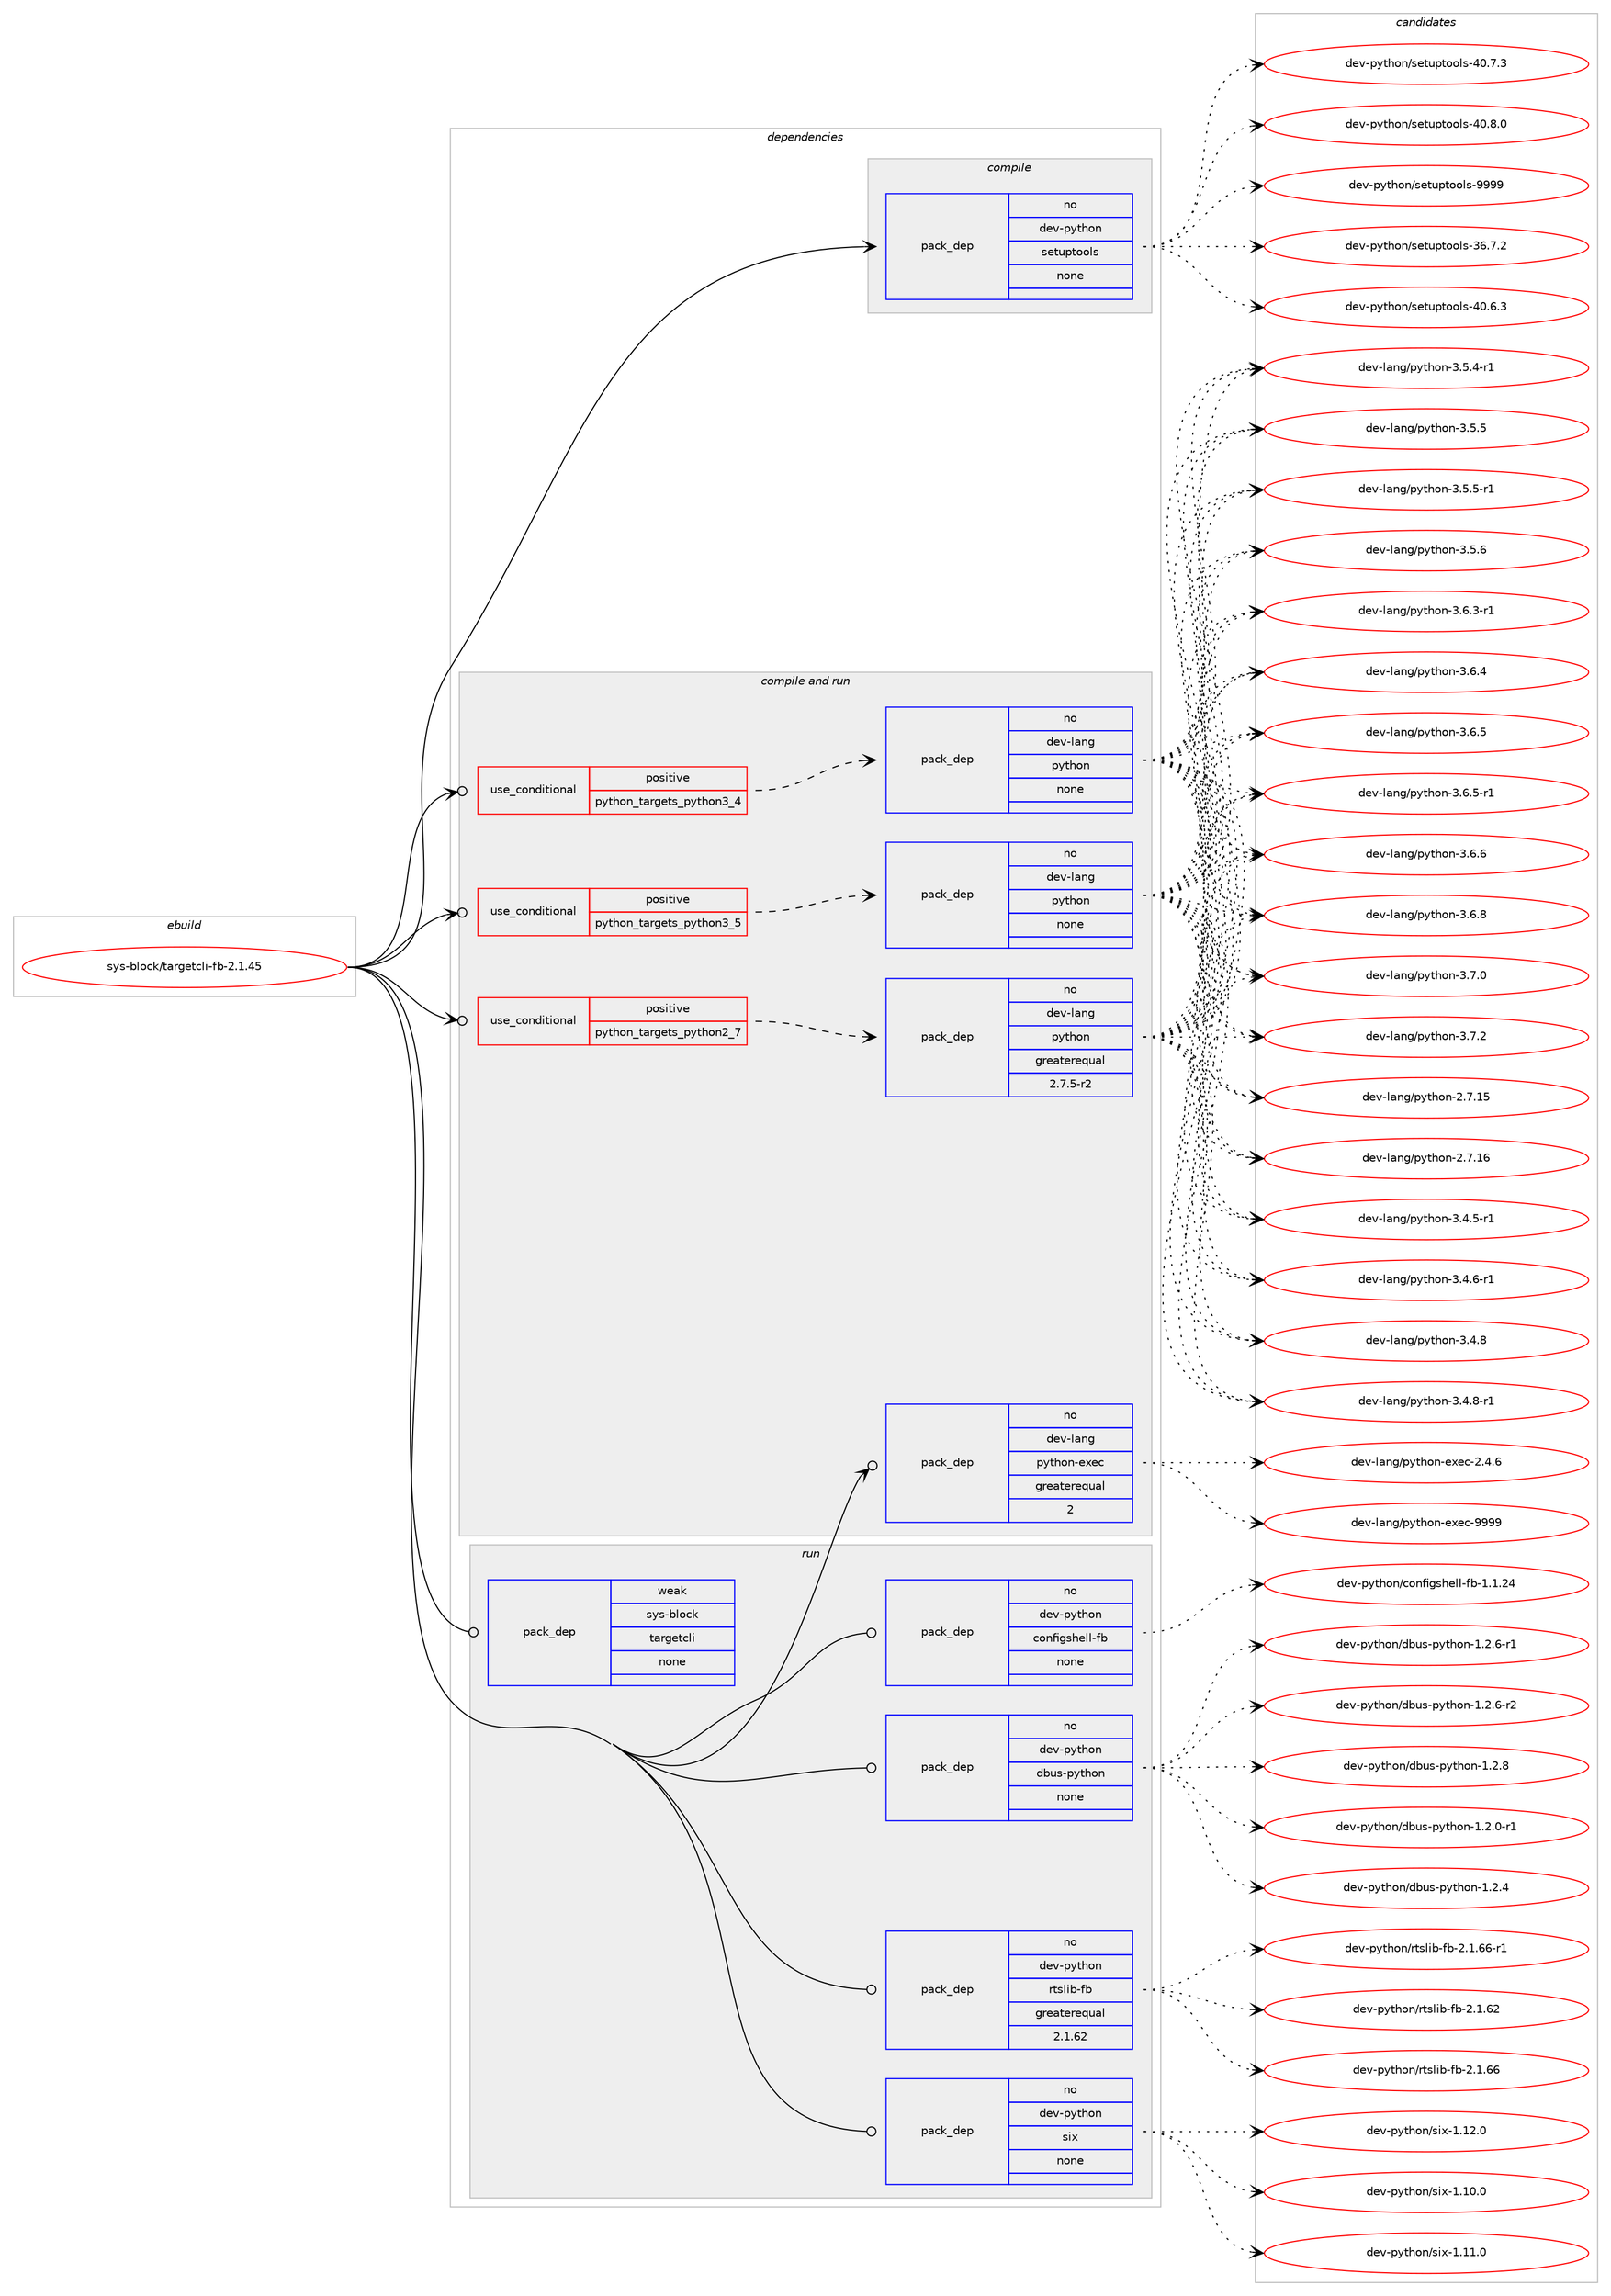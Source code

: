 digraph prolog {

# *************
# Graph options
# *************

newrank=true;
concentrate=true;
compound=true;
graph [rankdir=LR,fontname=Helvetica,fontsize=10,ranksep=1.5];#, ranksep=2.5, nodesep=0.2];
edge  [arrowhead=vee];
node  [fontname=Helvetica,fontsize=10];

# **********
# The ebuild
# **********

subgraph cluster_leftcol {
color=gray;
rank=same;
label=<<i>ebuild</i>>;
id [label="sys-block/targetcli-fb-2.1.45", color=red, width=4, href="../sys-block/targetcli-fb-2.1.45.svg"];
}

# ****************
# The dependencies
# ****************

subgraph cluster_midcol {
color=gray;
label=<<i>dependencies</i>>;
subgraph cluster_compile {
fillcolor="#eeeeee";
style=filled;
label=<<i>compile</i>>;
subgraph pack1232652 {
dependency1718902 [label=<<TABLE BORDER="0" CELLBORDER="1" CELLSPACING="0" CELLPADDING="4" WIDTH="220"><TR><TD ROWSPAN="6" CELLPADDING="30">pack_dep</TD></TR><TR><TD WIDTH="110">no</TD></TR><TR><TD>dev-python</TD></TR><TR><TD>setuptools</TD></TR><TR><TD>none</TD></TR><TR><TD></TD></TR></TABLE>>, shape=none, color=blue];
}
id:e -> dependency1718902:w [weight=20,style="solid",arrowhead="vee"];
}
subgraph cluster_compileandrun {
fillcolor="#eeeeee";
style=filled;
label=<<i>compile and run</i>>;
subgraph cond458092 {
dependency1718903 [label=<<TABLE BORDER="0" CELLBORDER="1" CELLSPACING="0" CELLPADDING="4"><TR><TD ROWSPAN="3" CELLPADDING="10">use_conditional</TD></TR><TR><TD>positive</TD></TR><TR><TD>python_targets_python2_7</TD></TR></TABLE>>, shape=none, color=red];
subgraph pack1232653 {
dependency1718904 [label=<<TABLE BORDER="0" CELLBORDER="1" CELLSPACING="0" CELLPADDING="4" WIDTH="220"><TR><TD ROWSPAN="6" CELLPADDING="30">pack_dep</TD></TR><TR><TD WIDTH="110">no</TD></TR><TR><TD>dev-lang</TD></TR><TR><TD>python</TD></TR><TR><TD>greaterequal</TD></TR><TR><TD>2.7.5-r2</TD></TR></TABLE>>, shape=none, color=blue];
}
dependency1718903:e -> dependency1718904:w [weight=20,style="dashed",arrowhead="vee"];
}
id:e -> dependency1718903:w [weight=20,style="solid",arrowhead="odotvee"];
subgraph cond458093 {
dependency1718905 [label=<<TABLE BORDER="0" CELLBORDER="1" CELLSPACING="0" CELLPADDING="4"><TR><TD ROWSPAN="3" CELLPADDING="10">use_conditional</TD></TR><TR><TD>positive</TD></TR><TR><TD>python_targets_python3_4</TD></TR></TABLE>>, shape=none, color=red];
subgraph pack1232654 {
dependency1718906 [label=<<TABLE BORDER="0" CELLBORDER="1" CELLSPACING="0" CELLPADDING="4" WIDTH="220"><TR><TD ROWSPAN="6" CELLPADDING="30">pack_dep</TD></TR><TR><TD WIDTH="110">no</TD></TR><TR><TD>dev-lang</TD></TR><TR><TD>python</TD></TR><TR><TD>none</TD></TR><TR><TD></TD></TR></TABLE>>, shape=none, color=blue];
}
dependency1718905:e -> dependency1718906:w [weight=20,style="dashed",arrowhead="vee"];
}
id:e -> dependency1718905:w [weight=20,style="solid",arrowhead="odotvee"];
subgraph cond458094 {
dependency1718907 [label=<<TABLE BORDER="0" CELLBORDER="1" CELLSPACING="0" CELLPADDING="4"><TR><TD ROWSPAN="3" CELLPADDING="10">use_conditional</TD></TR><TR><TD>positive</TD></TR><TR><TD>python_targets_python3_5</TD></TR></TABLE>>, shape=none, color=red];
subgraph pack1232655 {
dependency1718908 [label=<<TABLE BORDER="0" CELLBORDER="1" CELLSPACING="0" CELLPADDING="4" WIDTH="220"><TR><TD ROWSPAN="6" CELLPADDING="30">pack_dep</TD></TR><TR><TD WIDTH="110">no</TD></TR><TR><TD>dev-lang</TD></TR><TR><TD>python</TD></TR><TR><TD>none</TD></TR><TR><TD></TD></TR></TABLE>>, shape=none, color=blue];
}
dependency1718907:e -> dependency1718908:w [weight=20,style="dashed",arrowhead="vee"];
}
id:e -> dependency1718907:w [weight=20,style="solid",arrowhead="odotvee"];
subgraph pack1232656 {
dependency1718909 [label=<<TABLE BORDER="0" CELLBORDER="1" CELLSPACING="0" CELLPADDING="4" WIDTH="220"><TR><TD ROWSPAN="6" CELLPADDING="30">pack_dep</TD></TR><TR><TD WIDTH="110">no</TD></TR><TR><TD>dev-lang</TD></TR><TR><TD>python-exec</TD></TR><TR><TD>greaterequal</TD></TR><TR><TD>2</TD></TR></TABLE>>, shape=none, color=blue];
}
id:e -> dependency1718909:w [weight=20,style="solid",arrowhead="odotvee"];
}
subgraph cluster_run {
fillcolor="#eeeeee";
style=filled;
label=<<i>run</i>>;
subgraph pack1232657 {
dependency1718910 [label=<<TABLE BORDER="0" CELLBORDER="1" CELLSPACING="0" CELLPADDING="4" WIDTH="220"><TR><TD ROWSPAN="6" CELLPADDING="30">pack_dep</TD></TR><TR><TD WIDTH="110">no</TD></TR><TR><TD>dev-python</TD></TR><TR><TD>configshell-fb</TD></TR><TR><TD>none</TD></TR><TR><TD></TD></TR></TABLE>>, shape=none, color=blue];
}
id:e -> dependency1718910:w [weight=20,style="solid",arrowhead="odot"];
subgraph pack1232658 {
dependency1718911 [label=<<TABLE BORDER="0" CELLBORDER="1" CELLSPACING="0" CELLPADDING="4" WIDTH="220"><TR><TD ROWSPAN="6" CELLPADDING="30">pack_dep</TD></TR><TR><TD WIDTH="110">no</TD></TR><TR><TD>dev-python</TD></TR><TR><TD>dbus-python</TD></TR><TR><TD>none</TD></TR><TR><TD></TD></TR></TABLE>>, shape=none, color=blue];
}
id:e -> dependency1718911:w [weight=20,style="solid",arrowhead="odot"];
subgraph pack1232659 {
dependency1718912 [label=<<TABLE BORDER="0" CELLBORDER="1" CELLSPACING="0" CELLPADDING="4" WIDTH="220"><TR><TD ROWSPAN="6" CELLPADDING="30">pack_dep</TD></TR><TR><TD WIDTH="110">no</TD></TR><TR><TD>dev-python</TD></TR><TR><TD>rtslib-fb</TD></TR><TR><TD>greaterequal</TD></TR><TR><TD>2.1.62</TD></TR></TABLE>>, shape=none, color=blue];
}
id:e -> dependency1718912:w [weight=20,style="solid",arrowhead="odot"];
subgraph pack1232660 {
dependency1718913 [label=<<TABLE BORDER="0" CELLBORDER="1" CELLSPACING="0" CELLPADDING="4" WIDTH="220"><TR><TD ROWSPAN="6" CELLPADDING="30">pack_dep</TD></TR><TR><TD WIDTH="110">no</TD></TR><TR><TD>dev-python</TD></TR><TR><TD>six</TD></TR><TR><TD>none</TD></TR><TR><TD></TD></TR></TABLE>>, shape=none, color=blue];
}
id:e -> dependency1718913:w [weight=20,style="solid",arrowhead="odot"];
subgraph pack1232661 {
dependency1718914 [label=<<TABLE BORDER="0" CELLBORDER="1" CELLSPACING="0" CELLPADDING="4" WIDTH="220"><TR><TD ROWSPAN="6" CELLPADDING="30">pack_dep</TD></TR><TR><TD WIDTH="110">weak</TD></TR><TR><TD>sys-block</TD></TR><TR><TD>targetcli</TD></TR><TR><TD>none</TD></TR><TR><TD></TD></TR></TABLE>>, shape=none, color=blue];
}
id:e -> dependency1718914:w [weight=20,style="solid",arrowhead="odot"];
}
}

# **************
# The candidates
# **************

subgraph cluster_choices {
rank=same;
color=gray;
label=<<i>candidates</i>>;

subgraph choice1232652 {
color=black;
nodesep=1;
choice100101118451121211161041111104711510111611711211611111110811545515446554650 [label="dev-python/setuptools-36.7.2", color=red, width=4,href="../dev-python/setuptools-36.7.2.svg"];
choice100101118451121211161041111104711510111611711211611111110811545524846544651 [label="dev-python/setuptools-40.6.3", color=red, width=4,href="../dev-python/setuptools-40.6.3.svg"];
choice100101118451121211161041111104711510111611711211611111110811545524846554651 [label="dev-python/setuptools-40.7.3", color=red, width=4,href="../dev-python/setuptools-40.7.3.svg"];
choice100101118451121211161041111104711510111611711211611111110811545524846564648 [label="dev-python/setuptools-40.8.0", color=red, width=4,href="../dev-python/setuptools-40.8.0.svg"];
choice10010111845112121116104111110471151011161171121161111111081154557575757 [label="dev-python/setuptools-9999", color=red, width=4,href="../dev-python/setuptools-9999.svg"];
dependency1718902:e -> choice100101118451121211161041111104711510111611711211611111110811545515446554650:w [style=dotted,weight="100"];
dependency1718902:e -> choice100101118451121211161041111104711510111611711211611111110811545524846544651:w [style=dotted,weight="100"];
dependency1718902:e -> choice100101118451121211161041111104711510111611711211611111110811545524846554651:w [style=dotted,weight="100"];
dependency1718902:e -> choice100101118451121211161041111104711510111611711211611111110811545524846564648:w [style=dotted,weight="100"];
dependency1718902:e -> choice10010111845112121116104111110471151011161171121161111111081154557575757:w [style=dotted,weight="100"];
}
subgraph choice1232653 {
color=black;
nodesep=1;
choice10010111845108971101034711212111610411111045504655464953 [label="dev-lang/python-2.7.15", color=red, width=4,href="../dev-lang/python-2.7.15.svg"];
choice10010111845108971101034711212111610411111045504655464954 [label="dev-lang/python-2.7.16", color=red, width=4,href="../dev-lang/python-2.7.16.svg"];
choice1001011184510897110103471121211161041111104551465246534511449 [label="dev-lang/python-3.4.5-r1", color=red, width=4,href="../dev-lang/python-3.4.5-r1.svg"];
choice1001011184510897110103471121211161041111104551465246544511449 [label="dev-lang/python-3.4.6-r1", color=red, width=4,href="../dev-lang/python-3.4.6-r1.svg"];
choice100101118451089711010347112121116104111110455146524656 [label="dev-lang/python-3.4.8", color=red, width=4,href="../dev-lang/python-3.4.8.svg"];
choice1001011184510897110103471121211161041111104551465246564511449 [label="dev-lang/python-3.4.8-r1", color=red, width=4,href="../dev-lang/python-3.4.8-r1.svg"];
choice1001011184510897110103471121211161041111104551465346524511449 [label="dev-lang/python-3.5.4-r1", color=red, width=4,href="../dev-lang/python-3.5.4-r1.svg"];
choice100101118451089711010347112121116104111110455146534653 [label="dev-lang/python-3.5.5", color=red, width=4,href="../dev-lang/python-3.5.5.svg"];
choice1001011184510897110103471121211161041111104551465346534511449 [label="dev-lang/python-3.5.5-r1", color=red, width=4,href="../dev-lang/python-3.5.5-r1.svg"];
choice100101118451089711010347112121116104111110455146534654 [label="dev-lang/python-3.5.6", color=red, width=4,href="../dev-lang/python-3.5.6.svg"];
choice1001011184510897110103471121211161041111104551465446514511449 [label="dev-lang/python-3.6.3-r1", color=red, width=4,href="../dev-lang/python-3.6.3-r1.svg"];
choice100101118451089711010347112121116104111110455146544652 [label="dev-lang/python-3.6.4", color=red, width=4,href="../dev-lang/python-3.6.4.svg"];
choice100101118451089711010347112121116104111110455146544653 [label="dev-lang/python-3.6.5", color=red, width=4,href="../dev-lang/python-3.6.5.svg"];
choice1001011184510897110103471121211161041111104551465446534511449 [label="dev-lang/python-3.6.5-r1", color=red, width=4,href="../dev-lang/python-3.6.5-r1.svg"];
choice100101118451089711010347112121116104111110455146544654 [label="dev-lang/python-3.6.6", color=red, width=4,href="../dev-lang/python-3.6.6.svg"];
choice100101118451089711010347112121116104111110455146544656 [label="dev-lang/python-3.6.8", color=red, width=4,href="../dev-lang/python-3.6.8.svg"];
choice100101118451089711010347112121116104111110455146554648 [label="dev-lang/python-3.7.0", color=red, width=4,href="../dev-lang/python-3.7.0.svg"];
choice100101118451089711010347112121116104111110455146554650 [label="dev-lang/python-3.7.2", color=red, width=4,href="../dev-lang/python-3.7.2.svg"];
dependency1718904:e -> choice10010111845108971101034711212111610411111045504655464953:w [style=dotted,weight="100"];
dependency1718904:e -> choice10010111845108971101034711212111610411111045504655464954:w [style=dotted,weight="100"];
dependency1718904:e -> choice1001011184510897110103471121211161041111104551465246534511449:w [style=dotted,weight="100"];
dependency1718904:e -> choice1001011184510897110103471121211161041111104551465246544511449:w [style=dotted,weight="100"];
dependency1718904:e -> choice100101118451089711010347112121116104111110455146524656:w [style=dotted,weight="100"];
dependency1718904:e -> choice1001011184510897110103471121211161041111104551465246564511449:w [style=dotted,weight="100"];
dependency1718904:e -> choice1001011184510897110103471121211161041111104551465346524511449:w [style=dotted,weight="100"];
dependency1718904:e -> choice100101118451089711010347112121116104111110455146534653:w [style=dotted,weight="100"];
dependency1718904:e -> choice1001011184510897110103471121211161041111104551465346534511449:w [style=dotted,weight="100"];
dependency1718904:e -> choice100101118451089711010347112121116104111110455146534654:w [style=dotted,weight="100"];
dependency1718904:e -> choice1001011184510897110103471121211161041111104551465446514511449:w [style=dotted,weight="100"];
dependency1718904:e -> choice100101118451089711010347112121116104111110455146544652:w [style=dotted,weight="100"];
dependency1718904:e -> choice100101118451089711010347112121116104111110455146544653:w [style=dotted,weight="100"];
dependency1718904:e -> choice1001011184510897110103471121211161041111104551465446534511449:w [style=dotted,weight="100"];
dependency1718904:e -> choice100101118451089711010347112121116104111110455146544654:w [style=dotted,weight="100"];
dependency1718904:e -> choice100101118451089711010347112121116104111110455146544656:w [style=dotted,weight="100"];
dependency1718904:e -> choice100101118451089711010347112121116104111110455146554648:w [style=dotted,weight="100"];
dependency1718904:e -> choice100101118451089711010347112121116104111110455146554650:w [style=dotted,weight="100"];
}
subgraph choice1232654 {
color=black;
nodesep=1;
choice10010111845108971101034711212111610411111045504655464953 [label="dev-lang/python-2.7.15", color=red, width=4,href="../dev-lang/python-2.7.15.svg"];
choice10010111845108971101034711212111610411111045504655464954 [label="dev-lang/python-2.7.16", color=red, width=4,href="../dev-lang/python-2.7.16.svg"];
choice1001011184510897110103471121211161041111104551465246534511449 [label="dev-lang/python-3.4.5-r1", color=red, width=4,href="../dev-lang/python-3.4.5-r1.svg"];
choice1001011184510897110103471121211161041111104551465246544511449 [label="dev-lang/python-3.4.6-r1", color=red, width=4,href="../dev-lang/python-3.4.6-r1.svg"];
choice100101118451089711010347112121116104111110455146524656 [label="dev-lang/python-3.4.8", color=red, width=4,href="../dev-lang/python-3.4.8.svg"];
choice1001011184510897110103471121211161041111104551465246564511449 [label="dev-lang/python-3.4.8-r1", color=red, width=4,href="../dev-lang/python-3.4.8-r1.svg"];
choice1001011184510897110103471121211161041111104551465346524511449 [label="dev-lang/python-3.5.4-r1", color=red, width=4,href="../dev-lang/python-3.5.4-r1.svg"];
choice100101118451089711010347112121116104111110455146534653 [label="dev-lang/python-3.5.5", color=red, width=4,href="../dev-lang/python-3.5.5.svg"];
choice1001011184510897110103471121211161041111104551465346534511449 [label="dev-lang/python-3.5.5-r1", color=red, width=4,href="../dev-lang/python-3.5.5-r1.svg"];
choice100101118451089711010347112121116104111110455146534654 [label="dev-lang/python-3.5.6", color=red, width=4,href="../dev-lang/python-3.5.6.svg"];
choice1001011184510897110103471121211161041111104551465446514511449 [label="dev-lang/python-3.6.3-r1", color=red, width=4,href="../dev-lang/python-3.6.3-r1.svg"];
choice100101118451089711010347112121116104111110455146544652 [label="dev-lang/python-3.6.4", color=red, width=4,href="../dev-lang/python-3.6.4.svg"];
choice100101118451089711010347112121116104111110455146544653 [label="dev-lang/python-3.6.5", color=red, width=4,href="../dev-lang/python-3.6.5.svg"];
choice1001011184510897110103471121211161041111104551465446534511449 [label="dev-lang/python-3.6.5-r1", color=red, width=4,href="../dev-lang/python-3.6.5-r1.svg"];
choice100101118451089711010347112121116104111110455146544654 [label="dev-lang/python-3.6.6", color=red, width=4,href="../dev-lang/python-3.6.6.svg"];
choice100101118451089711010347112121116104111110455146544656 [label="dev-lang/python-3.6.8", color=red, width=4,href="../dev-lang/python-3.6.8.svg"];
choice100101118451089711010347112121116104111110455146554648 [label="dev-lang/python-3.7.0", color=red, width=4,href="../dev-lang/python-3.7.0.svg"];
choice100101118451089711010347112121116104111110455146554650 [label="dev-lang/python-3.7.2", color=red, width=4,href="../dev-lang/python-3.7.2.svg"];
dependency1718906:e -> choice10010111845108971101034711212111610411111045504655464953:w [style=dotted,weight="100"];
dependency1718906:e -> choice10010111845108971101034711212111610411111045504655464954:w [style=dotted,weight="100"];
dependency1718906:e -> choice1001011184510897110103471121211161041111104551465246534511449:w [style=dotted,weight="100"];
dependency1718906:e -> choice1001011184510897110103471121211161041111104551465246544511449:w [style=dotted,weight="100"];
dependency1718906:e -> choice100101118451089711010347112121116104111110455146524656:w [style=dotted,weight="100"];
dependency1718906:e -> choice1001011184510897110103471121211161041111104551465246564511449:w [style=dotted,weight="100"];
dependency1718906:e -> choice1001011184510897110103471121211161041111104551465346524511449:w [style=dotted,weight="100"];
dependency1718906:e -> choice100101118451089711010347112121116104111110455146534653:w [style=dotted,weight="100"];
dependency1718906:e -> choice1001011184510897110103471121211161041111104551465346534511449:w [style=dotted,weight="100"];
dependency1718906:e -> choice100101118451089711010347112121116104111110455146534654:w [style=dotted,weight="100"];
dependency1718906:e -> choice1001011184510897110103471121211161041111104551465446514511449:w [style=dotted,weight="100"];
dependency1718906:e -> choice100101118451089711010347112121116104111110455146544652:w [style=dotted,weight="100"];
dependency1718906:e -> choice100101118451089711010347112121116104111110455146544653:w [style=dotted,weight="100"];
dependency1718906:e -> choice1001011184510897110103471121211161041111104551465446534511449:w [style=dotted,weight="100"];
dependency1718906:e -> choice100101118451089711010347112121116104111110455146544654:w [style=dotted,weight="100"];
dependency1718906:e -> choice100101118451089711010347112121116104111110455146544656:w [style=dotted,weight="100"];
dependency1718906:e -> choice100101118451089711010347112121116104111110455146554648:w [style=dotted,weight="100"];
dependency1718906:e -> choice100101118451089711010347112121116104111110455146554650:w [style=dotted,weight="100"];
}
subgraph choice1232655 {
color=black;
nodesep=1;
choice10010111845108971101034711212111610411111045504655464953 [label="dev-lang/python-2.7.15", color=red, width=4,href="../dev-lang/python-2.7.15.svg"];
choice10010111845108971101034711212111610411111045504655464954 [label="dev-lang/python-2.7.16", color=red, width=4,href="../dev-lang/python-2.7.16.svg"];
choice1001011184510897110103471121211161041111104551465246534511449 [label="dev-lang/python-3.4.5-r1", color=red, width=4,href="../dev-lang/python-3.4.5-r1.svg"];
choice1001011184510897110103471121211161041111104551465246544511449 [label="dev-lang/python-3.4.6-r1", color=red, width=4,href="../dev-lang/python-3.4.6-r1.svg"];
choice100101118451089711010347112121116104111110455146524656 [label="dev-lang/python-3.4.8", color=red, width=4,href="../dev-lang/python-3.4.8.svg"];
choice1001011184510897110103471121211161041111104551465246564511449 [label="dev-lang/python-3.4.8-r1", color=red, width=4,href="../dev-lang/python-3.4.8-r1.svg"];
choice1001011184510897110103471121211161041111104551465346524511449 [label="dev-lang/python-3.5.4-r1", color=red, width=4,href="../dev-lang/python-3.5.4-r1.svg"];
choice100101118451089711010347112121116104111110455146534653 [label="dev-lang/python-3.5.5", color=red, width=4,href="../dev-lang/python-3.5.5.svg"];
choice1001011184510897110103471121211161041111104551465346534511449 [label="dev-lang/python-3.5.5-r1", color=red, width=4,href="../dev-lang/python-3.5.5-r1.svg"];
choice100101118451089711010347112121116104111110455146534654 [label="dev-lang/python-3.5.6", color=red, width=4,href="../dev-lang/python-3.5.6.svg"];
choice1001011184510897110103471121211161041111104551465446514511449 [label="dev-lang/python-3.6.3-r1", color=red, width=4,href="../dev-lang/python-3.6.3-r1.svg"];
choice100101118451089711010347112121116104111110455146544652 [label="dev-lang/python-3.6.4", color=red, width=4,href="../dev-lang/python-3.6.4.svg"];
choice100101118451089711010347112121116104111110455146544653 [label="dev-lang/python-3.6.5", color=red, width=4,href="../dev-lang/python-3.6.5.svg"];
choice1001011184510897110103471121211161041111104551465446534511449 [label="dev-lang/python-3.6.5-r1", color=red, width=4,href="../dev-lang/python-3.6.5-r1.svg"];
choice100101118451089711010347112121116104111110455146544654 [label="dev-lang/python-3.6.6", color=red, width=4,href="../dev-lang/python-3.6.6.svg"];
choice100101118451089711010347112121116104111110455146544656 [label="dev-lang/python-3.6.8", color=red, width=4,href="../dev-lang/python-3.6.8.svg"];
choice100101118451089711010347112121116104111110455146554648 [label="dev-lang/python-3.7.0", color=red, width=4,href="../dev-lang/python-3.7.0.svg"];
choice100101118451089711010347112121116104111110455146554650 [label="dev-lang/python-3.7.2", color=red, width=4,href="../dev-lang/python-3.7.2.svg"];
dependency1718908:e -> choice10010111845108971101034711212111610411111045504655464953:w [style=dotted,weight="100"];
dependency1718908:e -> choice10010111845108971101034711212111610411111045504655464954:w [style=dotted,weight="100"];
dependency1718908:e -> choice1001011184510897110103471121211161041111104551465246534511449:w [style=dotted,weight="100"];
dependency1718908:e -> choice1001011184510897110103471121211161041111104551465246544511449:w [style=dotted,weight="100"];
dependency1718908:e -> choice100101118451089711010347112121116104111110455146524656:w [style=dotted,weight="100"];
dependency1718908:e -> choice1001011184510897110103471121211161041111104551465246564511449:w [style=dotted,weight="100"];
dependency1718908:e -> choice1001011184510897110103471121211161041111104551465346524511449:w [style=dotted,weight="100"];
dependency1718908:e -> choice100101118451089711010347112121116104111110455146534653:w [style=dotted,weight="100"];
dependency1718908:e -> choice1001011184510897110103471121211161041111104551465346534511449:w [style=dotted,weight="100"];
dependency1718908:e -> choice100101118451089711010347112121116104111110455146534654:w [style=dotted,weight="100"];
dependency1718908:e -> choice1001011184510897110103471121211161041111104551465446514511449:w [style=dotted,weight="100"];
dependency1718908:e -> choice100101118451089711010347112121116104111110455146544652:w [style=dotted,weight="100"];
dependency1718908:e -> choice100101118451089711010347112121116104111110455146544653:w [style=dotted,weight="100"];
dependency1718908:e -> choice1001011184510897110103471121211161041111104551465446534511449:w [style=dotted,weight="100"];
dependency1718908:e -> choice100101118451089711010347112121116104111110455146544654:w [style=dotted,weight="100"];
dependency1718908:e -> choice100101118451089711010347112121116104111110455146544656:w [style=dotted,weight="100"];
dependency1718908:e -> choice100101118451089711010347112121116104111110455146554648:w [style=dotted,weight="100"];
dependency1718908:e -> choice100101118451089711010347112121116104111110455146554650:w [style=dotted,weight="100"];
}
subgraph choice1232656 {
color=black;
nodesep=1;
choice1001011184510897110103471121211161041111104510112010199455046524654 [label="dev-lang/python-exec-2.4.6", color=red, width=4,href="../dev-lang/python-exec-2.4.6.svg"];
choice10010111845108971101034711212111610411111045101120101994557575757 [label="dev-lang/python-exec-9999", color=red, width=4,href="../dev-lang/python-exec-9999.svg"];
dependency1718909:e -> choice1001011184510897110103471121211161041111104510112010199455046524654:w [style=dotted,weight="100"];
dependency1718909:e -> choice10010111845108971101034711212111610411111045101120101994557575757:w [style=dotted,weight="100"];
}
subgraph choice1232657 {
color=black;
nodesep=1;
choice100101118451121211161041111104799111110102105103115104101108108451029845494649465052 [label="dev-python/configshell-fb-1.1.24", color=red, width=4,href="../dev-python/configshell-fb-1.1.24.svg"];
dependency1718910:e -> choice100101118451121211161041111104799111110102105103115104101108108451029845494649465052:w [style=dotted,weight="100"];
}
subgraph choice1232658 {
color=black;
nodesep=1;
choice100101118451121211161041111104710098117115451121211161041111104549465046484511449 [label="dev-python/dbus-python-1.2.0-r1", color=red, width=4,href="../dev-python/dbus-python-1.2.0-r1.svg"];
choice10010111845112121116104111110471009811711545112121116104111110454946504652 [label="dev-python/dbus-python-1.2.4", color=red, width=4,href="../dev-python/dbus-python-1.2.4.svg"];
choice100101118451121211161041111104710098117115451121211161041111104549465046544511449 [label="dev-python/dbus-python-1.2.6-r1", color=red, width=4,href="../dev-python/dbus-python-1.2.6-r1.svg"];
choice100101118451121211161041111104710098117115451121211161041111104549465046544511450 [label="dev-python/dbus-python-1.2.6-r2", color=red, width=4,href="../dev-python/dbus-python-1.2.6-r2.svg"];
choice10010111845112121116104111110471009811711545112121116104111110454946504656 [label="dev-python/dbus-python-1.2.8", color=red, width=4,href="../dev-python/dbus-python-1.2.8.svg"];
dependency1718911:e -> choice100101118451121211161041111104710098117115451121211161041111104549465046484511449:w [style=dotted,weight="100"];
dependency1718911:e -> choice10010111845112121116104111110471009811711545112121116104111110454946504652:w [style=dotted,weight="100"];
dependency1718911:e -> choice100101118451121211161041111104710098117115451121211161041111104549465046544511449:w [style=dotted,weight="100"];
dependency1718911:e -> choice100101118451121211161041111104710098117115451121211161041111104549465046544511450:w [style=dotted,weight="100"];
dependency1718911:e -> choice10010111845112121116104111110471009811711545112121116104111110454946504656:w [style=dotted,weight="100"];
}
subgraph choice1232659 {
color=black;
nodesep=1;
choice100101118451121211161041111104711411611510810598451029845504649465450 [label="dev-python/rtslib-fb-2.1.62", color=red, width=4,href="../dev-python/rtslib-fb-2.1.62.svg"];
choice100101118451121211161041111104711411611510810598451029845504649465454 [label="dev-python/rtslib-fb-2.1.66", color=red, width=4,href="../dev-python/rtslib-fb-2.1.66.svg"];
choice1001011184511212111610411111047114116115108105984510298455046494654544511449 [label="dev-python/rtslib-fb-2.1.66-r1", color=red, width=4,href="../dev-python/rtslib-fb-2.1.66-r1.svg"];
dependency1718912:e -> choice100101118451121211161041111104711411611510810598451029845504649465450:w [style=dotted,weight="100"];
dependency1718912:e -> choice100101118451121211161041111104711411611510810598451029845504649465454:w [style=dotted,weight="100"];
dependency1718912:e -> choice1001011184511212111610411111047114116115108105984510298455046494654544511449:w [style=dotted,weight="100"];
}
subgraph choice1232660 {
color=black;
nodesep=1;
choice100101118451121211161041111104711510512045494649484648 [label="dev-python/six-1.10.0", color=red, width=4,href="../dev-python/six-1.10.0.svg"];
choice100101118451121211161041111104711510512045494649494648 [label="dev-python/six-1.11.0", color=red, width=4,href="../dev-python/six-1.11.0.svg"];
choice100101118451121211161041111104711510512045494649504648 [label="dev-python/six-1.12.0", color=red, width=4,href="../dev-python/six-1.12.0.svg"];
dependency1718913:e -> choice100101118451121211161041111104711510512045494649484648:w [style=dotted,weight="100"];
dependency1718913:e -> choice100101118451121211161041111104711510512045494649494648:w [style=dotted,weight="100"];
dependency1718913:e -> choice100101118451121211161041111104711510512045494649504648:w [style=dotted,weight="100"];
}
subgraph choice1232661 {
color=black;
nodesep=1;
}
}

}
